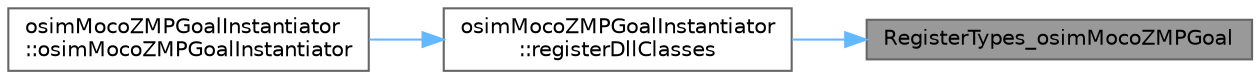 digraph "RegisterTypes_osimMocoZMPGoal"
{
 // LATEX_PDF_SIZE
  bgcolor="transparent";
  edge [fontname=Helvetica,fontsize=10,labelfontname=Helvetica,labelfontsize=10];
  node [fontname=Helvetica,fontsize=10,shape=box,height=0.2,width=0.4];
  rankdir="RL";
  Node1 [id="Node000001",label="RegisterTypes_osimMocoZMPGoal",height=0.2,width=0.4,color="gray40", fillcolor="grey60", style="filled", fontcolor="black",tooltip=" "];
  Node1 -> Node2 [id="edge1_Node000001_Node000002",dir="back",color="steelblue1",style="solid",tooltip=" "];
  Node2 [id="Node000002",label="osimMocoZMPGoalInstantiator\l::registerDllClasses",height=0.2,width=0.4,color="grey40", fillcolor="white", style="filled",URL="$classosim_moco_z_m_p_goal_instantiator.html#a6a9f3524a98908a52ee811ee1b3e7471",tooltip=" "];
  Node2 -> Node3 [id="edge2_Node000002_Node000003",dir="back",color="steelblue1",style="solid",tooltip=" "];
  Node3 [id="Node000003",label="osimMocoZMPGoalInstantiator\l::osimMocoZMPGoalInstantiator",height=0.2,width=0.4,color="grey40", fillcolor="white", style="filled",URL="$classosim_moco_z_m_p_goal_instantiator.html#a9fa0877342fd3e135d6d2a90f8e1aaff",tooltip=" "];
}
